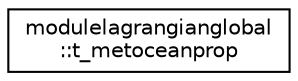 digraph "Graphical Class Hierarchy"
{
 // LATEX_PDF_SIZE
  edge [fontname="Helvetica",fontsize="10",labelfontname="Helvetica",labelfontsize="10"];
  node [fontname="Helvetica",fontsize="10",shape=record];
  rankdir="LR";
  Node0 [label="modulelagrangianglobal\l::t_metoceanprop",height=0.2,width=0.4,color="black", fillcolor="white", style="filled",URL="$structmodulelagrangianglobal_1_1t__metoceanprop.html",tooltip=" "];
}

